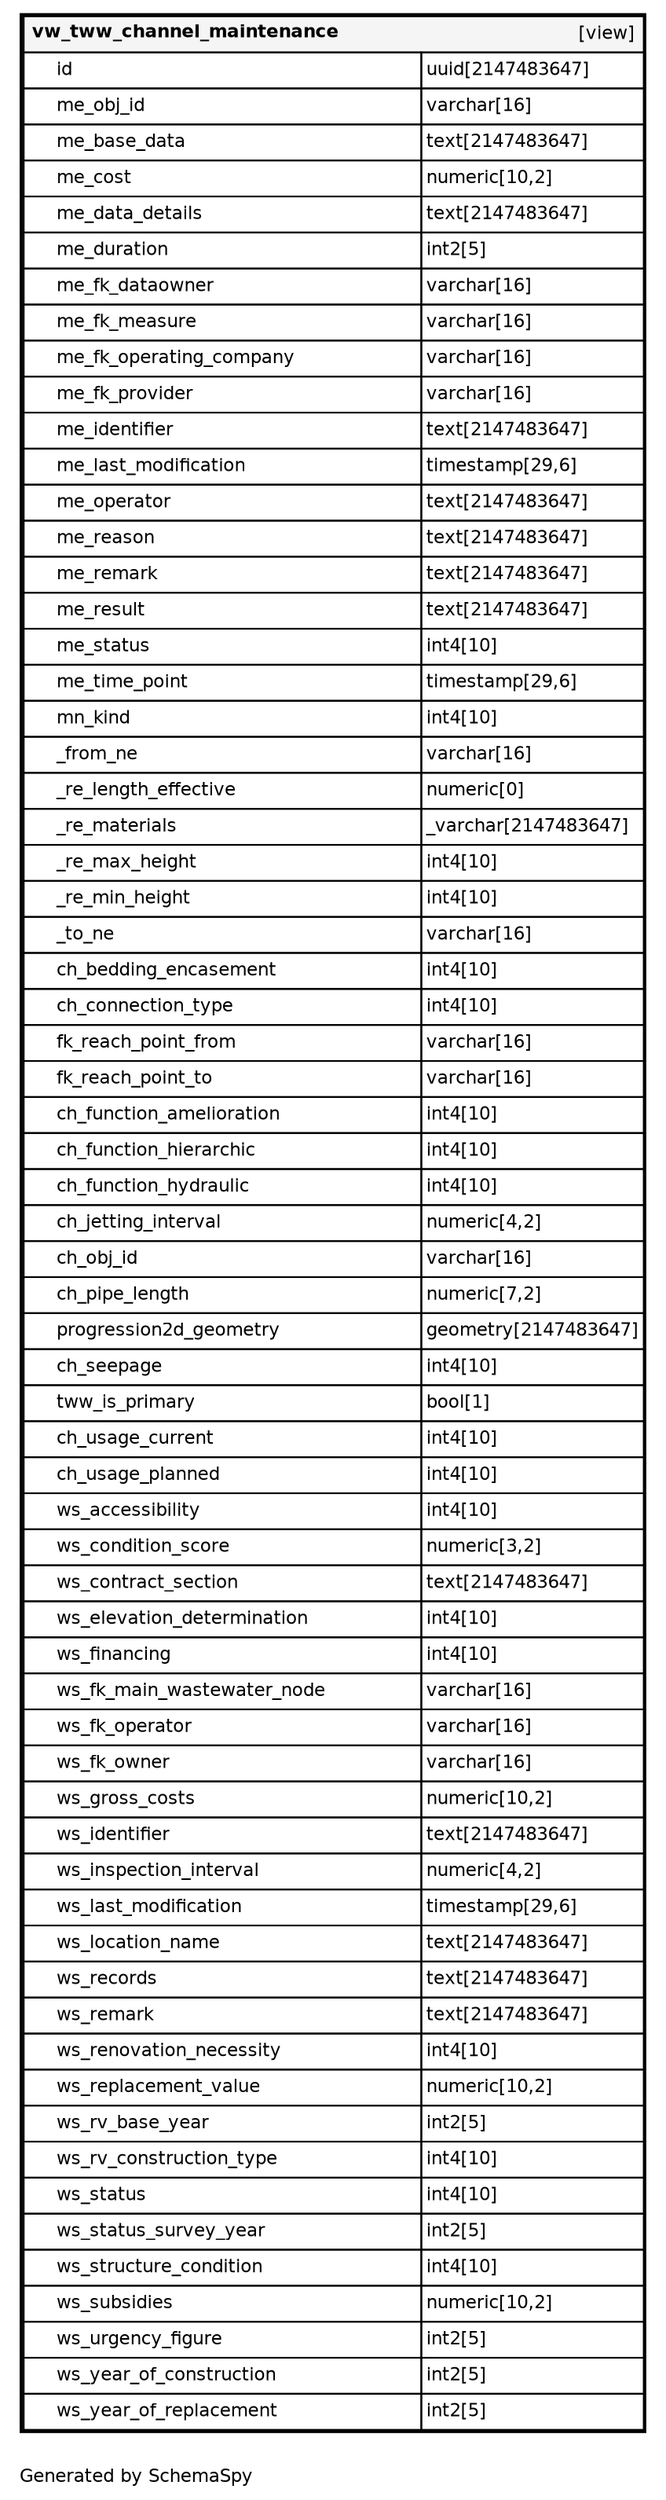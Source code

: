 digraph "oneDegreeRelationshipsDiagram" {
  graph [    rankdir="RL"    bgcolor="#ffffff"    label="\nGenerated by SchemaSpy"    labeljust="l"    nodesep="0.18"    ranksep="0.46"    fontname="Helvetica"    fontsize="11"    packmode="graph"  ];  node [    fontname="Helvetica"    fontsize="11"    shape="plaintext"  ];  edge [    arrowsize="0.8"  ];
  "vw_tww_channel_maintenance" [
   label=<
    <TABLE BORDER="2" CELLBORDER="1" CELLSPACING="0" BGCOLOR="#ffffff">
      <TR><TD COLSPAN="4"  BGCOLOR="#f5f5f5"><TABLE BORDER="0" CELLSPACING="0"><TR><TD ALIGN="LEFT" FIXEDSIZE="TRUE" WIDTH="222" HEIGHT="16"><B>vw_tww_channel_maintenance</B></TD><TD ALIGN="RIGHT">[view]</TD></TR></TABLE></TD></TR>
      <TR><TD PORT="id" COLSPAN="2" ALIGN="LEFT"><TABLE BORDER="0" CELLSPACING="0" ALIGN="LEFT"><TR ALIGN="LEFT"><TD ALIGN="LEFT" FIXEDSIZE="TRUE" WIDTH="15" HEIGHT="16"></TD><TD ALIGN="LEFT" FIXEDSIZE="TRUE" WIDTH="222" HEIGHT="16">id</TD></TR></TABLE></TD><TD PORT="id.type" ALIGN="LEFT">uuid[2147483647]</TD></TR>
      <TR><TD PORT="me_obj_id" COLSPAN="2" ALIGN="LEFT"><TABLE BORDER="0" CELLSPACING="0" ALIGN="LEFT"><TR ALIGN="LEFT"><TD ALIGN="LEFT" FIXEDSIZE="TRUE" WIDTH="15" HEIGHT="16"></TD><TD ALIGN="LEFT" FIXEDSIZE="TRUE" WIDTH="222" HEIGHT="16">me_obj_id</TD></TR></TABLE></TD><TD PORT="me_obj_id.type" ALIGN="LEFT">varchar[16]</TD></TR>
      <TR><TD PORT="me_base_data" COLSPAN="2" ALIGN="LEFT"><TABLE BORDER="0" CELLSPACING="0" ALIGN="LEFT"><TR ALIGN="LEFT"><TD ALIGN="LEFT" FIXEDSIZE="TRUE" WIDTH="15" HEIGHT="16"></TD><TD ALIGN="LEFT" FIXEDSIZE="TRUE" WIDTH="222" HEIGHT="16">me_base_data</TD></TR></TABLE></TD><TD PORT="me_base_data.type" ALIGN="LEFT">text[2147483647]</TD></TR>
      <TR><TD PORT="me_cost" COLSPAN="2" ALIGN="LEFT"><TABLE BORDER="0" CELLSPACING="0" ALIGN="LEFT"><TR ALIGN="LEFT"><TD ALIGN="LEFT" FIXEDSIZE="TRUE" WIDTH="15" HEIGHT="16"></TD><TD ALIGN="LEFT" FIXEDSIZE="TRUE" WIDTH="222" HEIGHT="16">me_cost</TD></TR></TABLE></TD><TD PORT="me_cost.type" ALIGN="LEFT">numeric[10,2]</TD></TR>
      <TR><TD PORT="me_data_details" COLSPAN="2" ALIGN="LEFT"><TABLE BORDER="0" CELLSPACING="0" ALIGN="LEFT"><TR ALIGN="LEFT"><TD ALIGN="LEFT" FIXEDSIZE="TRUE" WIDTH="15" HEIGHT="16"></TD><TD ALIGN="LEFT" FIXEDSIZE="TRUE" WIDTH="222" HEIGHT="16">me_data_details</TD></TR></TABLE></TD><TD PORT="me_data_details.type" ALIGN="LEFT">text[2147483647]</TD></TR>
      <TR><TD PORT="me_duration" COLSPAN="2" ALIGN="LEFT"><TABLE BORDER="0" CELLSPACING="0" ALIGN="LEFT"><TR ALIGN="LEFT"><TD ALIGN="LEFT" FIXEDSIZE="TRUE" WIDTH="15" HEIGHT="16"></TD><TD ALIGN="LEFT" FIXEDSIZE="TRUE" WIDTH="222" HEIGHT="16">me_duration</TD></TR></TABLE></TD><TD PORT="me_duration.type" ALIGN="LEFT">int2[5]</TD></TR>
      <TR><TD PORT="me_fk_dataowner" COLSPAN="2" ALIGN="LEFT"><TABLE BORDER="0" CELLSPACING="0" ALIGN="LEFT"><TR ALIGN="LEFT"><TD ALIGN="LEFT" FIXEDSIZE="TRUE" WIDTH="15" HEIGHT="16"></TD><TD ALIGN="LEFT" FIXEDSIZE="TRUE" WIDTH="222" HEIGHT="16">me_fk_dataowner</TD></TR></TABLE></TD><TD PORT="me_fk_dataowner.type" ALIGN="LEFT">varchar[16]</TD></TR>
      <TR><TD PORT="me_fk_measure" COLSPAN="2" ALIGN="LEFT"><TABLE BORDER="0" CELLSPACING="0" ALIGN="LEFT"><TR ALIGN="LEFT"><TD ALIGN="LEFT" FIXEDSIZE="TRUE" WIDTH="15" HEIGHT="16"></TD><TD ALIGN="LEFT" FIXEDSIZE="TRUE" WIDTH="222" HEIGHT="16">me_fk_measure</TD></TR></TABLE></TD><TD PORT="me_fk_measure.type" ALIGN="LEFT">varchar[16]</TD></TR>
      <TR><TD PORT="me_fk_operating_company" COLSPAN="2" ALIGN="LEFT"><TABLE BORDER="0" CELLSPACING="0" ALIGN="LEFT"><TR ALIGN="LEFT"><TD ALIGN="LEFT" FIXEDSIZE="TRUE" WIDTH="15" HEIGHT="16"></TD><TD ALIGN="LEFT" FIXEDSIZE="TRUE" WIDTH="222" HEIGHT="16">me_fk_operating_company</TD></TR></TABLE></TD><TD PORT="me_fk_operating_company.type" ALIGN="LEFT">varchar[16]</TD></TR>
      <TR><TD PORT="me_fk_provider" COLSPAN="2" ALIGN="LEFT"><TABLE BORDER="0" CELLSPACING="0" ALIGN="LEFT"><TR ALIGN="LEFT"><TD ALIGN="LEFT" FIXEDSIZE="TRUE" WIDTH="15" HEIGHT="16"></TD><TD ALIGN="LEFT" FIXEDSIZE="TRUE" WIDTH="222" HEIGHT="16">me_fk_provider</TD></TR></TABLE></TD><TD PORT="me_fk_provider.type" ALIGN="LEFT">varchar[16]</TD></TR>
      <TR><TD PORT="me_identifier" COLSPAN="2" ALIGN="LEFT"><TABLE BORDER="0" CELLSPACING="0" ALIGN="LEFT"><TR ALIGN="LEFT"><TD ALIGN="LEFT" FIXEDSIZE="TRUE" WIDTH="15" HEIGHT="16"></TD><TD ALIGN="LEFT" FIXEDSIZE="TRUE" WIDTH="222" HEIGHT="16">me_identifier</TD></TR></TABLE></TD><TD PORT="me_identifier.type" ALIGN="LEFT">text[2147483647]</TD></TR>
      <TR><TD PORT="me_last_modification" COLSPAN="2" ALIGN="LEFT"><TABLE BORDER="0" CELLSPACING="0" ALIGN="LEFT"><TR ALIGN="LEFT"><TD ALIGN="LEFT" FIXEDSIZE="TRUE" WIDTH="15" HEIGHT="16"></TD><TD ALIGN="LEFT" FIXEDSIZE="TRUE" WIDTH="222" HEIGHT="16">me_last_modification</TD></TR></TABLE></TD><TD PORT="me_last_modification.type" ALIGN="LEFT">timestamp[29,6]</TD></TR>
      <TR><TD PORT="me_operator" COLSPAN="2" ALIGN="LEFT"><TABLE BORDER="0" CELLSPACING="0" ALIGN="LEFT"><TR ALIGN="LEFT"><TD ALIGN="LEFT" FIXEDSIZE="TRUE" WIDTH="15" HEIGHT="16"></TD><TD ALIGN="LEFT" FIXEDSIZE="TRUE" WIDTH="222" HEIGHT="16">me_operator</TD></TR></TABLE></TD><TD PORT="me_operator.type" ALIGN="LEFT">text[2147483647]</TD></TR>
      <TR><TD PORT="me_reason" COLSPAN="2" ALIGN="LEFT"><TABLE BORDER="0" CELLSPACING="0" ALIGN="LEFT"><TR ALIGN="LEFT"><TD ALIGN="LEFT" FIXEDSIZE="TRUE" WIDTH="15" HEIGHT="16"></TD><TD ALIGN="LEFT" FIXEDSIZE="TRUE" WIDTH="222" HEIGHT="16">me_reason</TD></TR></TABLE></TD><TD PORT="me_reason.type" ALIGN="LEFT">text[2147483647]</TD></TR>
      <TR><TD PORT="me_remark" COLSPAN="2" ALIGN="LEFT"><TABLE BORDER="0" CELLSPACING="0" ALIGN="LEFT"><TR ALIGN="LEFT"><TD ALIGN="LEFT" FIXEDSIZE="TRUE" WIDTH="15" HEIGHT="16"></TD><TD ALIGN="LEFT" FIXEDSIZE="TRUE" WIDTH="222" HEIGHT="16">me_remark</TD></TR></TABLE></TD><TD PORT="me_remark.type" ALIGN="LEFT">text[2147483647]</TD></TR>
      <TR><TD PORT="me_result" COLSPAN="2" ALIGN="LEFT"><TABLE BORDER="0" CELLSPACING="0" ALIGN="LEFT"><TR ALIGN="LEFT"><TD ALIGN="LEFT" FIXEDSIZE="TRUE" WIDTH="15" HEIGHT="16"></TD><TD ALIGN="LEFT" FIXEDSIZE="TRUE" WIDTH="222" HEIGHT="16">me_result</TD></TR></TABLE></TD><TD PORT="me_result.type" ALIGN="LEFT">text[2147483647]</TD></TR>
      <TR><TD PORT="me_status" COLSPAN="2" ALIGN="LEFT"><TABLE BORDER="0" CELLSPACING="0" ALIGN="LEFT"><TR ALIGN="LEFT"><TD ALIGN="LEFT" FIXEDSIZE="TRUE" WIDTH="15" HEIGHT="16"></TD><TD ALIGN="LEFT" FIXEDSIZE="TRUE" WIDTH="222" HEIGHT="16">me_status</TD></TR></TABLE></TD><TD PORT="me_status.type" ALIGN="LEFT">int4[10]</TD></TR>
      <TR><TD PORT="me_time_point" COLSPAN="2" ALIGN="LEFT"><TABLE BORDER="0" CELLSPACING="0" ALIGN="LEFT"><TR ALIGN="LEFT"><TD ALIGN="LEFT" FIXEDSIZE="TRUE" WIDTH="15" HEIGHT="16"></TD><TD ALIGN="LEFT" FIXEDSIZE="TRUE" WIDTH="222" HEIGHT="16">me_time_point</TD></TR></TABLE></TD><TD PORT="me_time_point.type" ALIGN="LEFT">timestamp[29,6]</TD></TR>
      <TR><TD PORT="mn_kind" COLSPAN="2" ALIGN="LEFT"><TABLE BORDER="0" CELLSPACING="0" ALIGN="LEFT"><TR ALIGN="LEFT"><TD ALIGN="LEFT" FIXEDSIZE="TRUE" WIDTH="15" HEIGHT="16"></TD><TD ALIGN="LEFT" FIXEDSIZE="TRUE" WIDTH="222" HEIGHT="16">mn_kind</TD></TR></TABLE></TD><TD PORT="mn_kind.type" ALIGN="LEFT">int4[10]</TD></TR>
      <TR><TD PORT="_from_ne" COLSPAN="2" ALIGN="LEFT"><TABLE BORDER="0" CELLSPACING="0" ALIGN="LEFT"><TR ALIGN="LEFT"><TD ALIGN="LEFT" FIXEDSIZE="TRUE" WIDTH="15" HEIGHT="16"></TD><TD ALIGN="LEFT" FIXEDSIZE="TRUE" WIDTH="222" HEIGHT="16">_from_ne</TD></TR></TABLE></TD><TD PORT="_from_ne.type" ALIGN="LEFT">varchar[16]</TD></TR>
      <TR><TD PORT="_re_length_effective" COLSPAN="2" ALIGN="LEFT"><TABLE BORDER="0" CELLSPACING="0" ALIGN="LEFT"><TR ALIGN="LEFT"><TD ALIGN="LEFT" FIXEDSIZE="TRUE" WIDTH="15" HEIGHT="16"></TD><TD ALIGN="LEFT" FIXEDSIZE="TRUE" WIDTH="222" HEIGHT="16">_re_length_effective</TD></TR></TABLE></TD><TD PORT="_re_length_effective.type" ALIGN="LEFT">numeric[0]</TD></TR>
      <TR><TD PORT="_re_materials" COLSPAN="2" ALIGN="LEFT"><TABLE BORDER="0" CELLSPACING="0" ALIGN="LEFT"><TR ALIGN="LEFT"><TD ALIGN="LEFT" FIXEDSIZE="TRUE" WIDTH="15" HEIGHT="16"></TD><TD ALIGN="LEFT" FIXEDSIZE="TRUE" WIDTH="222" HEIGHT="16">_re_materials</TD></TR></TABLE></TD><TD PORT="_re_materials.type" ALIGN="LEFT">_varchar[2147483647]</TD></TR>
      <TR><TD PORT="_re_max_height" COLSPAN="2" ALIGN="LEFT"><TABLE BORDER="0" CELLSPACING="0" ALIGN="LEFT"><TR ALIGN="LEFT"><TD ALIGN="LEFT" FIXEDSIZE="TRUE" WIDTH="15" HEIGHT="16"></TD><TD ALIGN="LEFT" FIXEDSIZE="TRUE" WIDTH="222" HEIGHT="16">_re_max_height</TD></TR></TABLE></TD><TD PORT="_re_max_height.type" ALIGN="LEFT">int4[10]</TD></TR>
      <TR><TD PORT="_re_min_height" COLSPAN="2" ALIGN="LEFT"><TABLE BORDER="0" CELLSPACING="0" ALIGN="LEFT"><TR ALIGN="LEFT"><TD ALIGN="LEFT" FIXEDSIZE="TRUE" WIDTH="15" HEIGHT="16"></TD><TD ALIGN="LEFT" FIXEDSIZE="TRUE" WIDTH="222" HEIGHT="16">_re_min_height</TD></TR></TABLE></TD><TD PORT="_re_min_height.type" ALIGN="LEFT">int4[10]</TD></TR>
      <TR><TD PORT="_to_ne" COLSPAN="2" ALIGN="LEFT"><TABLE BORDER="0" CELLSPACING="0" ALIGN="LEFT"><TR ALIGN="LEFT"><TD ALIGN="LEFT" FIXEDSIZE="TRUE" WIDTH="15" HEIGHT="16"></TD><TD ALIGN="LEFT" FIXEDSIZE="TRUE" WIDTH="222" HEIGHT="16">_to_ne</TD></TR></TABLE></TD><TD PORT="_to_ne.type" ALIGN="LEFT">varchar[16]</TD></TR>
      <TR><TD PORT="ch_bedding_encasement" COLSPAN="2" ALIGN="LEFT"><TABLE BORDER="0" CELLSPACING="0" ALIGN="LEFT"><TR ALIGN="LEFT"><TD ALIGN="LEFT" FIXEDSIZE="TRUE" WIDTH="15" HEIGHT="16"></TD><TD ALIGN="LEFT" FIXEDSIZE="TRUE" WIDTH="222" HEIGHT="16">ch_bedding_encasement</TD></TR></TABLE></TD><TD PORT="ch_bedding_encasement.type" ALIGN="LEFT">int4[10]</TD></TR>
      <TR><TD PORT="ch_connection_type" COLSPAN="2" ALIGN="LEFT"><TABLE BORDER="0" CELLSPACING="0" ALIGN="LEFT"><TR ALIGN="LEFT"><TD ALIGN="LEFT" FIXEDSIZE="TRUE" WIDTH="15" HEIGHT="16"></TD><TD ALIGN="LEFT" FIXEDSIZE="TRUE" WIDTH="222" HEIGHT="16">ch_connection_type</TD></TR></TABLE></TD><TD PORT="ch_connection_type.type" ALIGN="LEFT">int4[10]</TD></TR>
      <TR><TD PORT="fk_reach_point_from" COLSPAN="2" ALIGN="LEFT"><TABLE BORDER="0" CELLSPACING="0" ALIGN="LEFT"><TR ALIGN="LEFT"><TD ALIGN="LEFT" FIXEDSIZE="TRUE" WIDTH="15" HEIGHT="16"></TD><TD ALIGN="LEFT" FIXEDSIZE="TRUE" WIDTH="222" HEIGHT="16">fk_reach_point_from</TD></TR></TABLE></TD><TD PORT="fk_reach_point_from.type" ALIGN="LEFT">varchar[16]</TD></TR>
      <TR><TD PORT="fk_reach_point_to" COLSPAN="2" ALIGN="LEFT"><TABLE BORDER="0" CELLSPACING="0" ALIGN="LEFT"><TR ALIGN="LEFT"><TD ALIGN="LEFT" FIXEDSIZE="TRUE" WIDTH="15" HEIGHT="16"></TD><TD ALIGN="LEFT" FIXEDSIZE="TRUE" WIDTH="222" HEIGHT="16">fk_reach_point_to</TD></TR></TABLE></TD><TD PORT="fk_reach_point_to.type" ALIGN="LEFT">varchar[16]</TD></TR>
      <TR><TD PORT="ch_function_amelioration" COLSPAN="2" ALIGN="LEFT"><TABLE BORDER="0" CELLSPACING="0" ALIGN="LEFT"><TR ALIGN="LEFT"><TD ALIGN="LEFT" FIXEDSIZE="TRUE" WIDTH="15" HEIGHT="16"></TD><TD ALIGN="LEFT" FIXEDSIZE="TRUE" WIDTH="222" HEIGHT="16">ch_function_amelioration</TD></TR></TABLE></TD><TD PORT="ch_function_amelioration.type" ALIGN="LEFT">int4[10]</TD></TR>
      <TR><TD PORT="ch_function_hierarchic" COLSPAN="2" ALIGN="LEFT"><TABLE BORDER="0" CELLSPACING="0" ALIGN="LEFT"><TR ALIGN="LEFT"><TD ALIGN="LEFT" FIXEDSIZE="TRUE" WIDTH="15" HEIGHT="16"></TD><TD ALIGN="LEFT" FIXEDSIZE="TRUE" WIDTH="222" HEIGHT="16">ch_function_hierarchic</TD></TR></TABLE></TD><TD PORT="ch_function_hierarchic.type" ALIGN="LEFT">int4[10]</TD></TR>
      <TR><TD PORT="ch_function_hydraulic" COLSPAN="2" ALIGN="LEFT"><TABLE BORDER="0" CELLSPACING="0" ALIGN="LEFT"><TR ALIGN="LEFT"><TD ALIGN="LEFT" FIXEDSIZE="TRUE" WIDTH="15" HEIGHT="16"></TD><TD ALIGN="LEFT" FIXEDSIZE="TRUE" WIDTH="222" HEIGHT="16">ch_function_hydraulic</TD></TR></TABLE></TD><TD PORT="ch_function_hydraulic.type" ALIGN="LEFT">int4[10]</TD></TR>
      <TR><TD PORT="ch_jetting_interval" COLSPAN="2" ALIGN="LEFT"><TABLE BORDER="0" CELLSPACING="0" ALIGN="LEFT"><TR ALIGN="LEFT"><TD ALIGN="LEFT" FIXEDSIZE="TRUE" WIDTH="15" HEIGHT="16"></TD><TD ALIGN="LEFT" FIXEDSIZE="TRUE" WIDTH="222" HEIGHT="16">ch_jetting_interval</TD></TR></TABLE></TD><TD PORT="ch_jetting_interval.type" ALIGN="LEFT">numeric[4,2]</TD></TR>
      <TR><TD PORT="ch_obj_id" COLSPAN="2" ALIGN="LEFT"><TABLE BORDER="0" CELLSPACING="0" ALIGN="LEFT"><TR ALIGN="LEFT"><TD ALIGN="LEFT" FIXEDSIZE="TRUE" WIDTH="15" HEIGHT="16"></TD><TD ALIGN="LEFT" FIXEDSIZE="TRUE" WIDTH="222" HEIGHT="16">ch_obj_id</TD></TR></TABLE></TD><TD PORT="ch_obj_id.type" ALIGN="LEFT">varchar[16]</TD></TR>
      <TR><TD PORT="ch_pipe_length" COLSPAN="2" ALIGN="LEFT"><TABLE BORDER="0" CELLSPACING="0" ALIGN="LEFT"><TR ALIGN="LEFT"><TD ALIGN="LEFT" FIXEDSIZE="TRUE" WIDTH="15" HEIGHT="16"></TD><TD ALIGN="LEFT" FIXEDSIZE="TRUE" WIDTH="222" HEIGHT="16">ch_pipe_length</TD></TR></TABLE></TD><TD PORT="ch_pipe_length.type" ALIGN="LEFT">numeric[7,2]</TD></TR>
      <TR><TD PORT="progression2d_geometry" COLSPAN="2" ALIGN="LEFT"><TABLE BORDER="0" CELLSPACING="0" ALIGN="LEFT"><TR ALIGN="LEFT"><TD ALIGN="LEFT" FIXEDSIZE="TRUE" WIDTH="15" HEIGHT="16"></TD><TD ALIGN="LEFT" FIXEDSIZE="TRUE" WIDTH="222" HEIGHT="16">progression2d_geometry</TD></TR></TABLE></TD><TD PORT="progression2d_geometry.type" ALIGN="LEFT">geometry[2147483647]</TD></TR>
      <TR><TD PORT="ch_seepage" COLSPAN="2" ALIGN="LEFT"><TABLE BORDER="0" CELLSPACING="0" ALIGN="LEFT"><TR ALIGN="LEFT"><TD ALIGN="LEFT" FIXEDSIZE="TRUE" WIDTH="15" HEIGHT="16"></TD><TD ALIGN="LEFT" FIXEDSIZE="TRUE" WIDTH="222" HEIGHT="16">ch_seepage</TD></TR></TABLE></TD><TD PORT="ch_seepage.type" ALIGN="LEFT">int4[10]</TD></TR>
      <TR><TD PORT="tww_is_primary" COLSPAN="2" ALIGN="LEFT"><TABLE BORDER="0" CELLSPACING="0" ALIGN="LEFT"><TR ALIGN="LEFT"><TD ALIGN="LEFT" FIXEDSIZE="TRUE" WIDTH="15" HEIGHT="16"></TD><TD ALIGN="LEFT" FIXEDSIZE="TRUE" WIDTH="222" HEIGHT="16">tww_is_primary</TD></TR></TABLE></TD><TD PORT="tww_is_primary.type" ALIGN="LEFT">bool[1]</TD></TR>
      <TR><TD PORT="ch_usage_current" COLSPAN="2" ALIGN="LEFT"><TABLE BORDER="0" CELLSPACING="0" ALIGN="LEFT"><TR ALIGN="LEFT"><TD ALIGN="LEFT" FIXEDSIZE="TRUE" WIDTH="15" HEIGHT="16"></TD><TD ALIGN="LEFT" FIXEDSIZE="TRUE" WIDTH="222" HEIGHT="16">ch_usage_current</TD></TR></TABLE></TD><TD PORT="ch_usage_current.type" ALIGN="LEFT">int4[10]</TD></TR>
      <TR><TD PORT="ch_usage_planned" COLSPAN="2" ALIGN="LEFT"><TABLE BORDER="0" CELLSPACING="0" ALIGN="LEFT"><TR ALIGN="LEFT"><TD ALIGN="LEFT" FIXEDSIZE="TRUE" WIDTH="15" HEIGHT="16"></TD><TD ALIGN="LEFT" FIXEDSIZE="TRUE" WIDTH="222" HEIGHT="16">ch_usage_planned</TD></TR></TABLE></TD><TD PORT="ch_usage_planned.type" ALIGN="LEFT">int4[10]</TD></TR>
      <TR><TD PORT="ws_accessibility" COLSPAN="2" ALIGN="LEFT"><TABLE BORDER="0" CELLSPACING="0" ALIGN="LEFT"><TR ALIGN="LEFT"><TD ALIGN="LEFT" FIXEDSIZE="TRUE" WIDTH="15" HEIGHT="16"></TD><TD ALIGN="LEFT" FIXEDSIZE="TRUE" WIDTH="222" HEIGHT="16">ws_accessibility</TD></TR></TABLE></TD><TD PORT="ws_accessibility.type" ALIGN="LEFT">int4[10]</TD></TR>
      <TR><TD PORT="ws_condition_score" COLSPAN="2" ALIGN="LEFT"><TABLE BORDER="0" CELLSPACING="0" ALIGN="LEFT"><TR ALIGN="LEFT"><TD ALIGN="LEFT" FIXEDSIZE="TRUE" WIDTH="15" HEIGHT="16"></TD><TD ALIGN="LEFT" FIXEDSIZE="TRUE" WIDTH="222" HEIGHT="16">ws_condition_score</TD></TR></TABLE></TD><TD PORT="ws_condition_score.type" ALIGN="LEFT">numeric[3,2]</TD></TR>
      <TR><TD PORT="ws_contract_section" COLSPAN="2" ALIGN="LEFT"><TABLE BORDER="0" CELLSPACING="0" ALIGN="LEFT"><TR ALIGN="LEFT"><TD ALIGN="LEFT" FIXEDSIZE="TRUE" WIDTH="15" HEIGHT="16"></TD><TD ALIGN="LEFT" FIXEDSIZE="TRUE" WIDTH="222" HEIGHT="16">ws_contract_section</TD></TR></TABLE></TD><TD PORT="ws_contract_section.type" ALIGN="LEFT">text[2147483647]</TD></TR>
      <TR><TD PORT="ws_elevation_determination" COLSPAN="2" ALIGN="LEFT"><TABLE BORDER="0" CELLSPACING="0" ALIGN="LEFT"><TR ALIGN="LEFT"><TD ALIGN="LEFT" FIXEDSIZE="TRUE" WIDTH="15" HEIGHT="16"></TD><TD ALIGN="LEFT" FIXEDSIZE="TRUE" WIDTH="222" HEIGHT="16">ws_elevation_determination</TD></TR></TABLE></TD><TD PORT="ws_elevation_determination.type" ALIGN="LEFT">int4[10]</TD></TR>
      <TR><TD PORT="ws_financing" COLSPAN="2" ALIGN="LEFT"><TABLE BORDER="0" CELLSPACING="0" ALIGN="LEFT"><TR ALIGN="LEFT"><TD ALIGN="LEFT" FIXEDSIZE="TRUE" WIDTH="15" HEIGHT="16"></TD><TD ALIGN="LEFT" FIXEDSIZE="TRUE" WIDTH="222" HEIGHT="16">ws_financing</TD></TR></TABLE></TD><TD PORT="ws_financing.type" ALIGN="LEFT">int4[10]</TD></TR>
      <TR><TD PORT="ws_fk_main_wastewater_node" COLSPAN="2" ALIGN="LEFT"><TABLE BORDER="0" CELLSPACING="0" ALIGN="LEFT"><TR ALIGN="LEFT"><TD ALIGN="LEFT" FIXEDSIZE="TRUE" WIDTH="15" HEIGHT="16"></TD><TD ALIGN="LEFT" FIXEDSIZE="TRUE" WIDTH="222" HEIGHT="16">ws_fk_main_wastewater_node</TD></TR></TABLE></TD><TD PORT="ws_fk_main_wastewater_node.type" ALIGN="LEFT">varchar[16]</TD></TR>
      <TR><TD PORT="ws_fk_operator" COLSPAN="2" ALIGN="LEFT"><TABLE BORDER="0" CELLSPACING="0" ALIGN="LEFT"><TR ALIGN="LEFT"><TD ALIGN="LEFT" FIXEDSIZE="TRUE" WIDTH="15" HEIGHT="16"></TD><TD ALIGN="LEFT" FIXEDSIZE="TRUE" WIDTH="222" HEIGHT="16">ws_fk_operator</TD></TR></TABLE></TD><TD PORT="ws_fk_operator.type" ALIGN="LEFT">varchar[16]</TD></TR>
      <TR><TD PORT="ws_fk_owner" COLSPAN="2" ALIGN="LEFT"><TABLE BORDER="0" CELLSPACING="0" ALIGN="LEFT"><TR ALIGN="LEFT"><TD ALIGN="LEFT" FIXEDSIZE="TRUE" WIDTH="15" HEIGHT="16"></TD><TD ALIGN="LEFT" FIXEDSIZE="TRUE" WIDTH="222" HEIGHT="16">ws_fk_owner</TD></TR></TABLE></TD><TD PORT="ws_fk_owner.type" ALIGN="LEFT">varchar[16]</TD></TR>
      <TR><TD PORT="ws_gross_costs" COLSPAN="2" ALIGN="LEFT"><TABLE BORDER="0" CELLSPACING="0" ALIGN="LEFT"><TR ALIGN="LEFT"><TD ALIGN="LEFT" FIXEDSIZE="TRUE" WIDTH="15" HEIGHT="16"></TD><TD ALIGN="LEFT" FIXEDSIZE="TRUE" WIDTH="222" HEIGHT="16">ws_gross_costs</TD></TR></TABLE></TD><TD PORT="ws_gross_costs.type" ALIGN="LEFT">numeric[10,2]</TD></TR>
      <TR><TD PORT="ws_identifier" COLSPAN="2" ALIGN="LEFT"><TABLE BORDER="0" CELLSPACING="0" ALIGN="LEFT"><TR ALIGN="LEFT"><TD ALIGN="LEFT" FIXEDSIZE="TRUE" WIDTH="15" HEIGHT="16"></TD><TD ALIGN="LEFT" FIXEDSIZE="TRUE" WIDTH="222" HEIGHT="16">ws_identifier</TD></TR></TABLE></TD><TD PORT="ws_identifier.type" ALIGN="LEFT">text[2147483647]</TD></TR>
      <TR><TD PORT="ws_inspection_interval" COLSPAN="2" ALIGN="LEFT"><TABLE BORDER="0" CELLSPACING="0" ALIGN="LEFT"><TR ALIGN="LEFT"><TD ALIGN="LEFT" FIXEDSIZE="TRUE" WIDTH="15" HEIGHT="16"></TD><TD ALIGN="LEFT" FIXEDSIZE="TRUE" WIDTH="222" HEIGHT="16">ws_inspection_interval</TD></TR></TABLE></TD><TD PORT="ws_inspection_interval.type" ALIGN="LEFT">numeric[4,2]</TD></TR>
      <TR><TD PORT="ws_last_modification" COLSPAN="2" ALIGN="LEFT"><TABLE BORDER="0" CELLSPACING="0" ALIGN="LEFT"><TR ALIGN="LEFT"><TD ALIGN="LEFT" FIXEDSIZE="TRUE" WIDTH="15" HEIGHT="16"></TD><TD ALIGN="LEFT" FIXEDSIZE="TRUE" WIDTH="222" HEIGHT="16">ws_last_modification</TD></TR></TABLE></TD><TD PORT="ws_last_modification.type" ALIGN="LEFT">timestamp[29,6]</TD></TR>
      <TR><TD PORT="ws_location_name" COLSPAN="2" ALIGN="LEFT"><TABLE BORDER="0" CELLSPACING="0" ALIGN="LEFT"><TR ALIGN="LEFT"><TD ALIGN="LEFT" FIXEDSIZE="TRUE" WIDTH="15" HEIGHT="16"></TD><TD ALIGN="LEFT" FIXEDSIZE="TRUE" WIDTH="222" HEIGHT="16">ws_location_name</TD></TR></TABLE></TD><TD PORT="ws_location_name.type" ALIGN="LEFT">text[2147483647]</TD></TR>
      <TR><TD PORT="ws_records" COLSPAN="2" ALIGN="LEFT"><TABLE BORDER="0" CELLSPACING="0" ALIGN="LEFT"><TR ALIGN="LEFT"><TD ALIGN="LEFT" FIXEDSIZE="TRUE" WIDTH="15" HEIGHT="16"></TD><TD ALIGN="LEFT" FIXEDSIZE="TRUE" WIDTH="222" HEIGHT="16">ws_records</TD></TR></TABLE></TD><TD PORT="ws_records.type" ALIGN="LEFT">text[2147483647]</TD></TR>
      <TR><TD PORT="ws_remark" COLSPAN="2" ALIGN="LEFT"><TABLE BORDER="0" CELLSPACING="0" ALIGN="LEFT"><TR ALIGN="LEFT"><TD ALIGN="LEFT" FIXEDSIZE="TRUE" WIDTH="15" HEIGHT="16"></TD><TD ALIGN="LEFT" FIXEDSIZE="TRUE" WIDTH="222" HEIGHT="16">ws_remark</TD></TR></TABLE></TD><TD PORT="ws_remark.type" ALIGN="LEFT">text[2147483647]</TD></TR>
      <TR><TD PORT="ws_renovation_necessity" COLSPAN="2" ALIGN="LEFT"><TABLE BORDER="0" CELLSPACING="0" ALIGN="LEFT"><TR ALIGN="LEFT"><TD ALIGN="LEFT" FIXEDSIZE="TRUE" WIDTH="15" HEIGHT="16"></TD><TD ALIGN="LEFT" FIXEDSIZE="TRUE" WIDTH="222" HEIGHT="16">ws_renovation_necessity</TD></TR></TABLE></TD><TD PORT="ws_renovation_necessity.type" ALIGN="LEFT">int4[10]</TD></TR>
      <TR><TD PORT="ws_replacement_value" COLSPAN="2" ALIGN="LEFT"><TABLE BORDER="0" CELLSPACING="0" ALIGN="LEFT"><TR ALIGN="LEFT"><TD ALIGN="LEFT" FIXEDSIZE="TRUE" WIDTH="15" HEIGHT="16"></TD><TD ALIGN="LEFT" FIXEDSIZE="TRUE" WIDTH="222" HEIGHT="16">ws_replacement_value</TD></TR></TABLE></TD><TD PORT="ws_replacement_value.type" ALIGN="LEFT">numeric[10,2]</TD></TR>
      <TR><TD PORT="ws_rv_base_year" COLSPAN="2" ALIGN="LEFT"><TABLE BORDER="0" CELLSPACING="0" ALIGN="LEFT"><TR ALIGN="LEFT"><TD ALIGN="LEFT" FIXEDSIZE="TRUE" WIDTH="15" HEIGHT="16"></TD><TD ALIGN="LEFT" FIXEDSIZE="TRUE" WIDTH="222" HEIGHT="16">ws_rv_base_year</TD></TR></TABLE></TD><TD PORT="ws_rv_base_year.type" ALIGN="LEFT">int2[5]</TD></TR>
      <TR><TD PORT="ws_rv_construction_type" COLSPAN="2" ALIGN="LEFT"><TABLE BORDER="0" CELLSPACING="0" ALIGN="LEFT"><TR ALIGN="LEFT"><TD ALIGN="LEFT" FIXEDSIZE="TRUE" WIDTH="15" HEIGHT="16"></TD><TD ALIGN="LEFT" FIXEDSIZE="TRUE" WIDTH="222" HEIGHT="16">ws_rv_construction_type</TD></TR></TABLE></TD><TD PORT="ws_rv_construction_type.type" ALIGN="LEFT">int4[10]</TD></TR>
      <TR><TD PORT="ws_status" COLSPAN="2" ALIGN="LEFT"><TABLE BORDER="0" CELLSPACING="0" ALIGN="LEFT"><TR ALIGN="LEFT"><TD ALIGN="LEFT" FIXEDSIZE="TRUE" WIDTH="15" HEIGHT="16"></TD><TD ALIGN="LEFT" FIXEDSIZE="TRUE" WIDTH="222" HEIGHT="16">ws_status</TD></TR></TABLE></TD><TD PORT="ws_status.type" ALIGN="LEFT">int4[10]</TD></TR>
      <TR><TD PORT="ws_status_survey_year" COLSPAN="2" ALIGN="LEFT"><TABLE BORDER="0" CELLSPACING="0" ALIGN="LEFT"><TR ALIGN="LEFT"><TD ALIGN="LEFT" FIXEDSIZE="TRUE" WIDTH="15" HEIGHT="16"></TD><TD ALIGN="LEFT" FIXEDSIZE="TRUE" WIDTH="222" HEIGHT="16">ws_status_survey_year</TD></TR></TABLE></TD><TD PORT="ws_status_survey_year.type" ALIGN="LEFT">int2[5]</TD></TR>
      <TR><TD PORT="ws_structure_condition" COLSPAN="2" ALIGN="LEFT"><TABLE BORDER="0" CELLSPACING="0" ALIGN="LEFT"><TR ALIGN="LEFT"><TD ALIGN="LEFT" FIXEDSIZE="TRUE" WIDTH="15" HEIGHT="16"></TD><TD ALIGN="LEFT" FIXEDSIZE="TRUE" WIDTH="222" HEIGHT="16">ws_structure_condition</TD></TR></TABLE></TD><TD PORT="ws_structure_condition.type" ALIGN="LEFT">int4[10]</TD></TR>
      <TR><TD PORT="ws_subsidies" COLSPAN="2" ALIGN="LEFT"><TABLE BORDER="0" CELLSPACING="0" ALIGN="LEFT"><TR ALIGN="LEFT"><TD ALIGN="LEFT" FIXEDSIZE="TRUE" WIDTH="15" HEIGHT="16"></TD><TD ALIGN="LEFT" FIXEDSIZE="TRUE" WIDTH="222" HEIGHT="16">ws_subsidies</TD></TR></TABLE></TD><TD PORT="ws_subsidies.type" ALIGN="LEFT">numeric[10,2]</TD></TR>
      <TR><TD PORT="ws_urgency_figure" COLSPAN="2" ALIGN="LEFT"><TABLE BORDER="0" CELLSPACING="0" ALIGN="LEFT"><TR ALIGN="LEFT"><TD ALIGN="LEFT" FIXEDSIZE="TRUE" WIDTH="15" HEIGHT="16"></TD><TD ALIGN="LEFT" FIXEDSIZE="TRUE" WIDTH="222" HEIGHT="16">ws_urgency_figure</TD></TR></TABLE></TD><TD PORT="ws_urgency_figure.type" ALIGN="LEFT">int2[5]</TD></TR>
      <TR><TD PORT="ws_year_of_construction" COLSPAN="2" ALIGN="LEFT"><TABLE BORDER="0" CELLSPACING="0" ALIGN="LEFT"><TR ALIGN="LEFT"><TD ALIGN="LEFT" FIXEDSIZE="TRUE" WIDTH="15" HEIGHT="16"></TD><TD ALIGN="LEFT" FIXEDSIZE="TRUE" WIDTH="222" HEIGHT="16">ws_year_of_construction</TD></TR></TABLE></TD><TD PORT="ws_year_of_construction.type" ALIGN="LEFT">int2[5]</TD></TR>
      <TR><TD PORT="ws_year_of_replacement" COLSPAN="2" ALIGN="LEFT"><TABLE BORDER="0" CELLSPACING="0" ALIGN="LEFT"><TR ALIGN="LEFT"><TD ALIGN="LEFT" FIXEDSIZE="TRUE" WIDTH="15" HEIGHT="16"></TD><TD ALIGN="LEFT" FIXEDSIZE="TRUE" WIDTH="222" HEIGHT="16">ws_year_of_replacement</TD></TR></TABLE></TD><TD PORT="ws_year_of_replacement.type" ALIGN="LEFT">int2[5]</TD></TR>
    </TABLE>>
    URL="../../tables/vw_tww_channel_maintenance.html"
    target="_top"
    tooltip="vw_tww_channel_maintenance"
  ];
}
